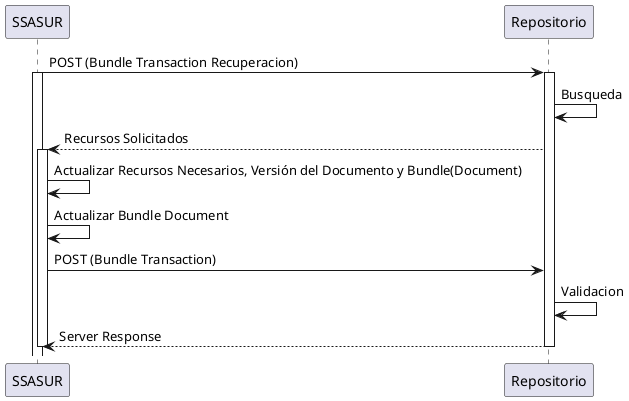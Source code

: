 @startuml
SSASUR -> Repositorio: POST (Bundle Transaction Recuperacion)
activate SSASUR
activate Repositorio
Repositorio -> Repositorio: Busqueda
SSASUR <-- Repositorio: Recursos Solicitados
activate SSASUR
SSASUR -> SSASUR: Actualizar Recursos Necesarios, Versión del Documento y Bundle(Document)
SSASUR -> SSASUR: Actualizar Bundle Document
SSASUR -> Repositorio: POST (Bundle Transaction)
Repositorio -> Repositorio: Validacion
SSASUR <-- Repositorio: Server Response
deactivate Repositorio
deactivate SSASUR
@enduml
